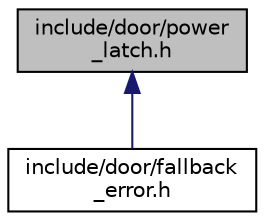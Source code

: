 digraph "include/door/power_latch.h"
{
 // LATEX_PDF_SIZE
  edge [fontname="Helvetica",fontsize="10",labelfontname="Helvetica",labelfontsize="10"];
  node [fontname="Helvetica",fontsize="10",shape=record];
  Node1 [label="include/door/power\l_latch.h",height=0.2,width=0.4,color="black", fillcolor="grey75", style="filled", fontcolor="black",tooltip="Provides macros to set the power latch circuit."];
  Node1 -> Node2 [dir="back",color="midnightblue",fontsize="10",style="solid",fontname="Helvetica"];
  Node2 [label="include/door/fallback\l_error.h",height=0.2,width=0.4,color="black", fillcolor="white", style="filled",URL="$door_2fallback__error_8h.html",tooltip="fallback_error for the Door firmware"];
}
